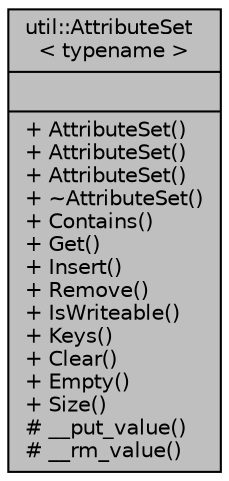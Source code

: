 digraph "util::AttributeSet&lt; typename &gt;"
{
  bgcolor="transparent";
  edge [fontname="Helvetica",fontsize="10",labelfontname="Helvetica",labelfontsize="10"];
  node [fontname="Helvetica",fontsize="10",shape=record];
  Node1 [label="{util::AttributeSet\l\< typename \>\n||+ AttributeSet()\l+ AttributeSet()\l+ AttributeSet()\l+ ~AttributeSet()\l+ Contains()\l+ Get()\l+ Insert()\l+ Remove()\l+ IsWriteable()\l+ Keys()\l+ Clear()\l+ Empty()\l+ Size()\l# __put_value()\l# __rm_value()\l}",height=0.2,width=0.4,color="black", fillcolor="grey75", style="filled" fontcolor="black"];
}
